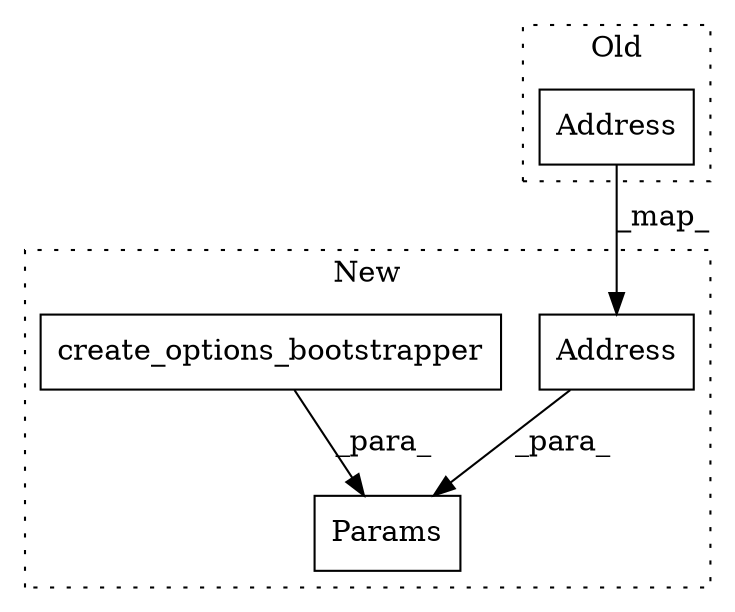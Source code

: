 digraph G {
subgraph cluster0 {
1 [label="Address" a="32" s="946,971" l="8,1" shape="box"];
label = "Old";
style="dotted";
}
subgraph cluster1 {
2 [label="Address" a="32" s="1058,1083" l="8,1" shape="box"];
3 [label="Params" a="32" s="1051,1114" l="7,1" shape="box"];
4 [label="create_options_bootstrapper" a="32" s="1085" l="29" shape="box"];
label = "New";
style="dotted";
}
1 -> 2 [label="_map_"];
2 -> 3 [label="_para_"];
4 -> 3 [label="_para_"];
}